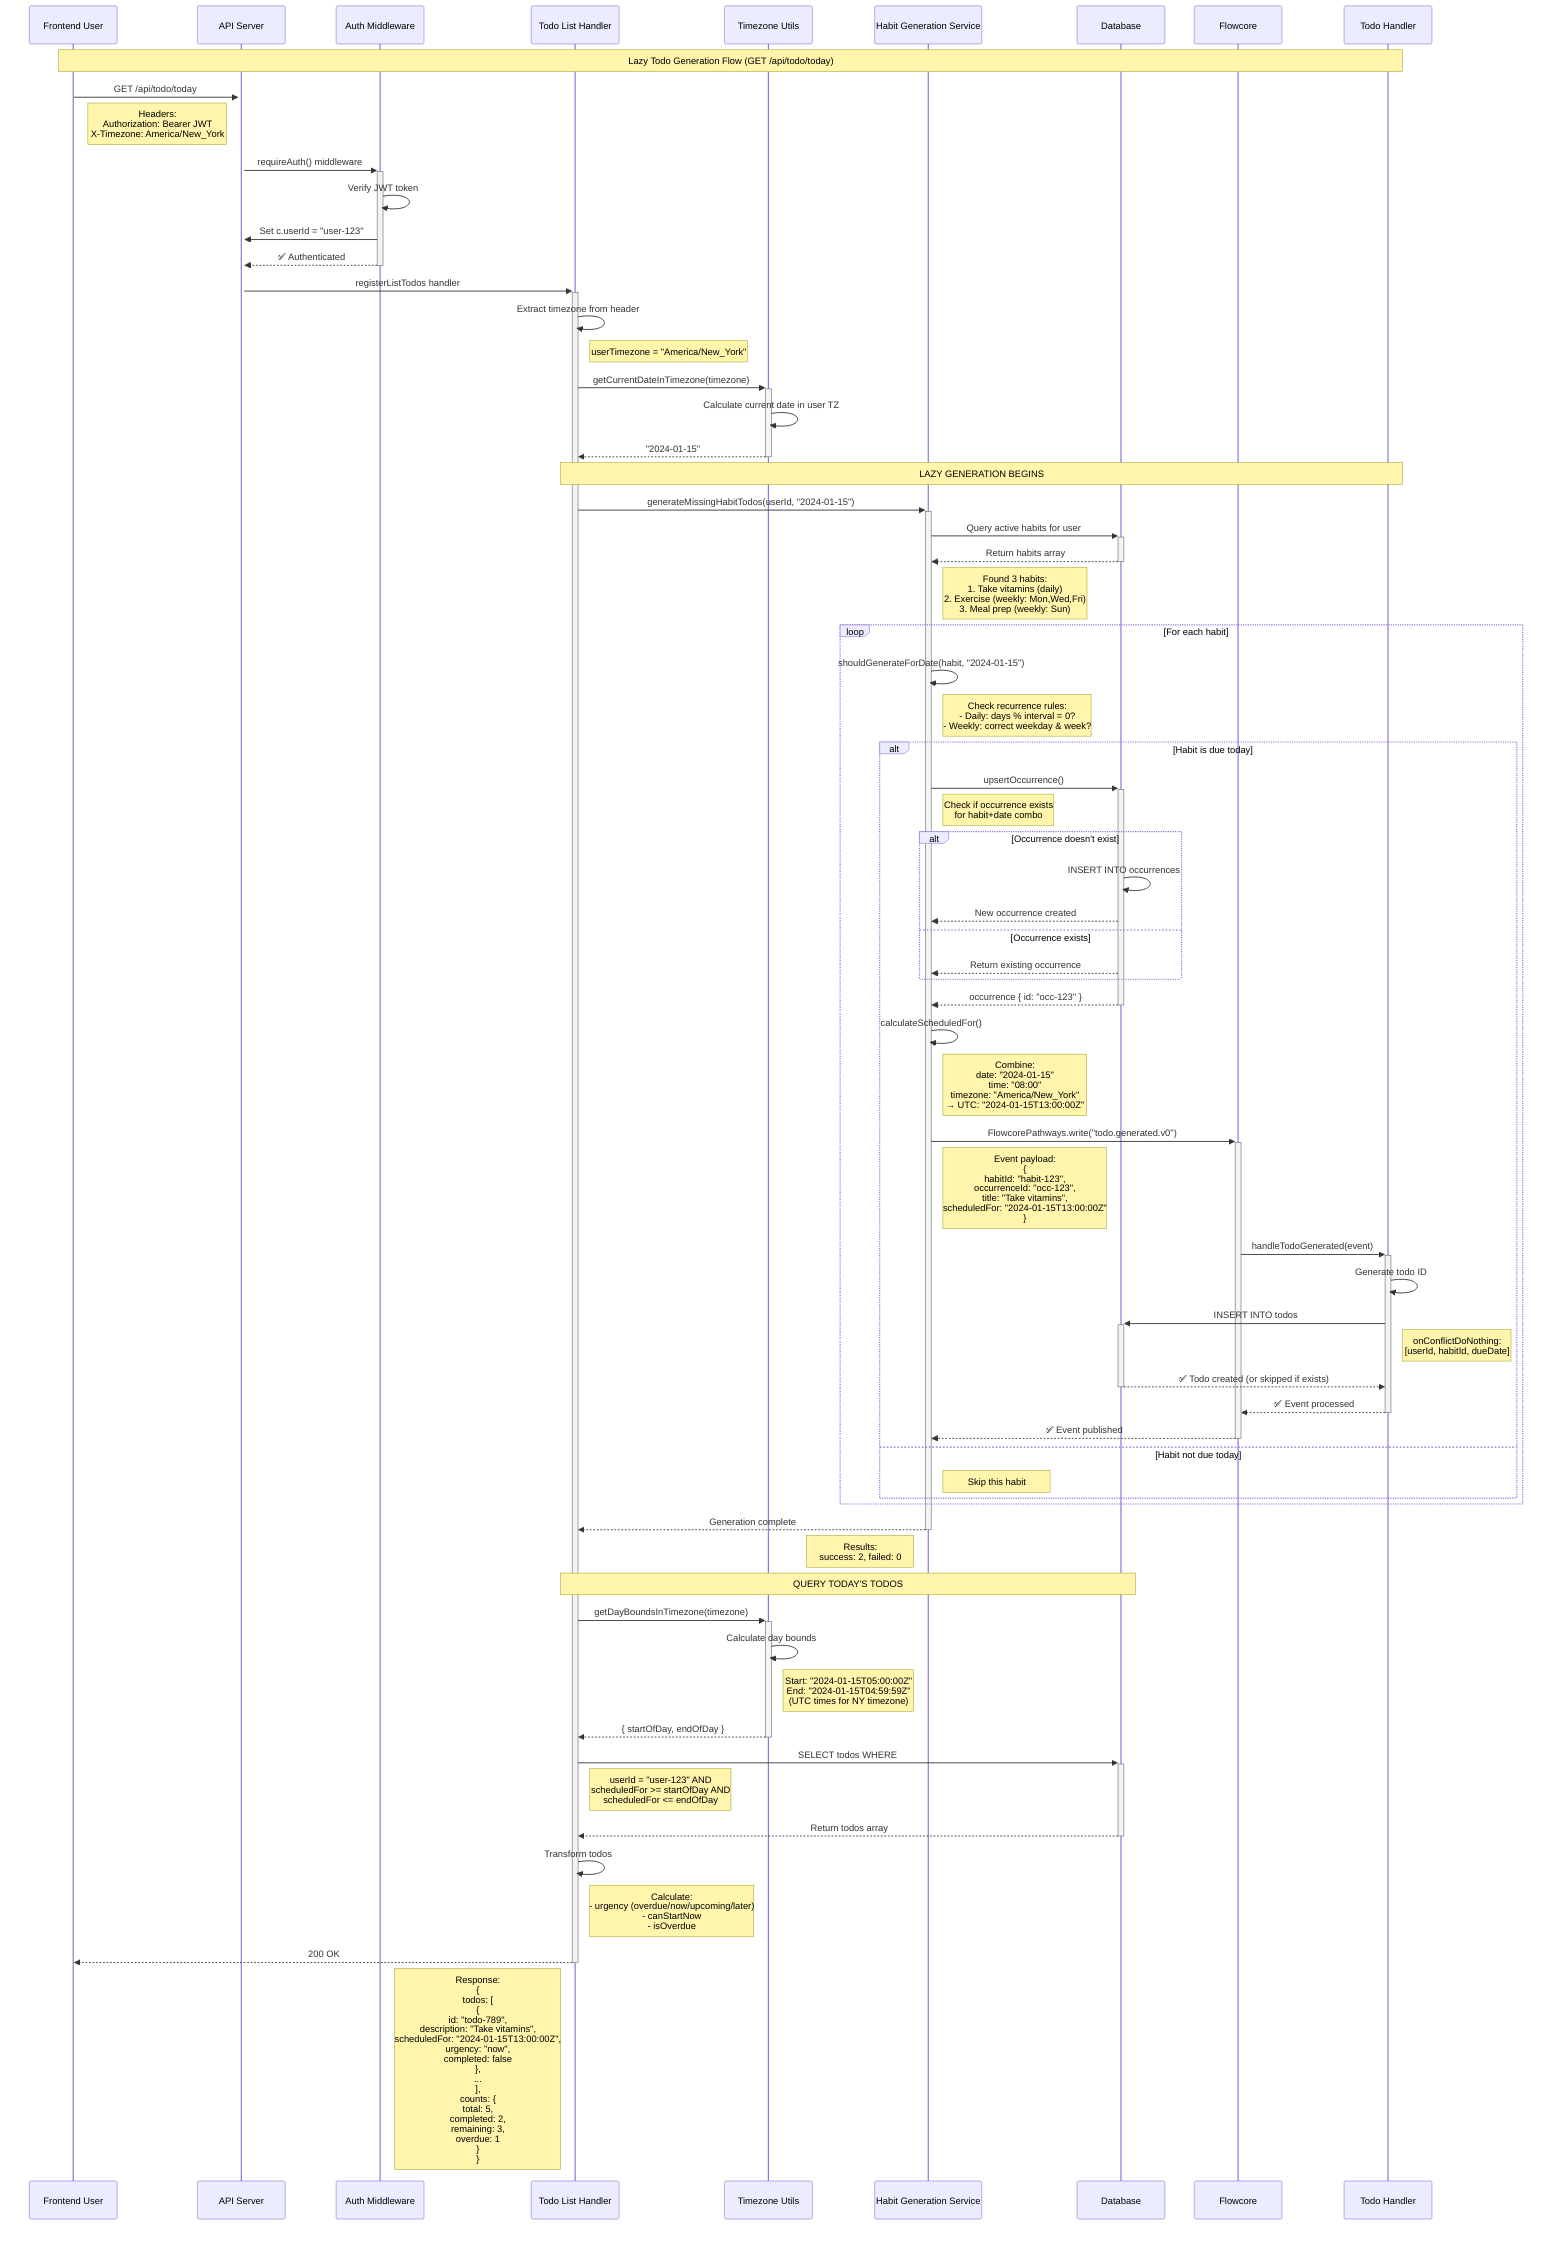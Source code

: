 sequenceDiagram
    participant User as Frontend User
    participant API as API Server
    participant Auth as Auth Middleware
    participant List as Todo List Handler
    participant TZ as Timezone Utils
    participant Gen as Habit Generation Service
    participant DB as Database
    participant FC as Flowcore
    participant Handler as Todo Handler

    Note over User, Handler: Lazy Todo Generation Flow (GET /api/todo/today)

    User->>+API: GET /api/todo/today
    Note right of User: Headers:<br/>Authorization: Bearer JWT<br/>X-Timezone: America/New_York

    API->>+Auth: requireAuth() middleware
    Auth->>Auth: Verify JWT token
    Auth->>API: Set c.userId = "user-123"
    Auth-->>-API: ✅ Authenticated

    API->>+List: registerListTodos handler
    
    List->>List: Extract timezone from header
    Note right of List: userTimezone = "America/New_York"
    
    List->>+TZ: getCurrentDateInTimezone(timezone)
    TZ->>TZ: Calculate current date in user TZ
    TZ-->>-List: "2024-01-15"
    
    Note over List, Handler: LAZY GENERATION BEGINS
    
    List->>+Gen: generateMissingHabitTodos(userId, "2024-01-15")
    
    Gen->>+DB: Query active habits for user
    DB-->>-Gen: Return habits array
    Note right of Gen: Found 3 habits:<br/>1. Take vitamins (daily)<br/>2. Exercise (weekly: Mon,Wed,Fri)<br/>3. Meal prep (weekly: Sun)
    
    loop For each habit
        Gen->>Gen: shouldGenerateForDate(habit, "2024-01-15")
        Note right of Gen: Check recurrence rules:<br/>- Daily: days % interval = 0?<br/>- Weekly: correct weekday & week?
        
        alt Habit is due today
            Gen->>+DB: upsertOccurrence()
            Note right of Gen: Check if occurrence exists<br/>for habit+date combo
            
            alt Occurrence doesn't exist
                DB->>DB: INSERT INTO occurrences
                DB-->>Gen: New occurrence created
            else Occurrence exists
                DB-->>Gen: Return existing occurrence
            end
            DB-->>-Gen: occurrence { id: "occ-123" }
            
            Gen->>Gen: calculateScheduledFor()
            Note right of Gen: Combine:<br/>date: "2024-01-15"<br/>time: "08:00"<br/>timezone: "America/New_York"<br/>→ UTC: "2024-01-15T13:00:00Z"
            
            Gen->>+FC: FlowcorePathways.write("todo.generated.v0")
            Note right of Gen: Event payload:<br/>{<br/>  habitId: "habit-123",<br/>  occurrenceId: "occ-123",<br/>  title: "Take vitamins",<br/>  scheduledFor: "2024-01-15T13:00:00Z"<br/>}
            
            FC->>+Handler: handleTodoGenerated(event)
            Handler->>Handler: Generate todo ID
            Handler->>+DB: INSERT INTO todos
            Note right of Handler: onConflictDoNothing:<br/>[userId, habitId, dueDate]
            DB-->>-Handler: ✅ Todo created (or skipped if exists)
            Handler-->>-FC: ✅ Event processed
            
            FC-->>-Gen: ✅ Event published
        else Habit not due today
            Note right of Gen: Skip this habit
        end
    end
    
    Gen-->>-List: Generation complete
    Note left of Gen: Results:<br/>success: 2, failed: 0
    
    Note over List, DB: QUERY TODAY'S TODOS
    
    List->>+TZ: getDayBoundsInTimezone(timezone)
    TZ->>TZ: Calculate day bounds
    Note right of TZ: Start: "2024-01-15T05:00:00Z"<br/>End: "2024-01-15T04:59:59Z"<br/>(UTC times for NY timezone)
    TZ-->>-List: { startOfDay, endOfDay }
    
    List->>+DB: SELECT todos WHERE
    Note right of List: userId = "user-123" AND<br/>scheduledFor >= startOfDay AND<br/>scheduledFor <= endOfDay
    DB-->>-List: Return todos array
    
    List->>List: Transform todos
    Note right of List: Calculate:<br/>- urgency (overdue/now/upcoming/later)<br/>- canStartNow<br/>- isOverdue
    
    List-->>-User: 200 OK
    Note left of List: Response:<br/>{<br/>  todos: [<br/>    {<br/>      id: "todo-789",<br/>      description: "Take vitamins",<br/>      scheduledFor: "2024-01-15T13:00:00Z",<br/>      urgency: "now",<br/>      completed: false<br/>    },<br/>    ...<br/>  ],<br/>  counts: {<br/>    total: 5,<br/>    completed: 2,<br/>    remaining: 3,<br/>    overdue: 1<br/>  }<br/>}